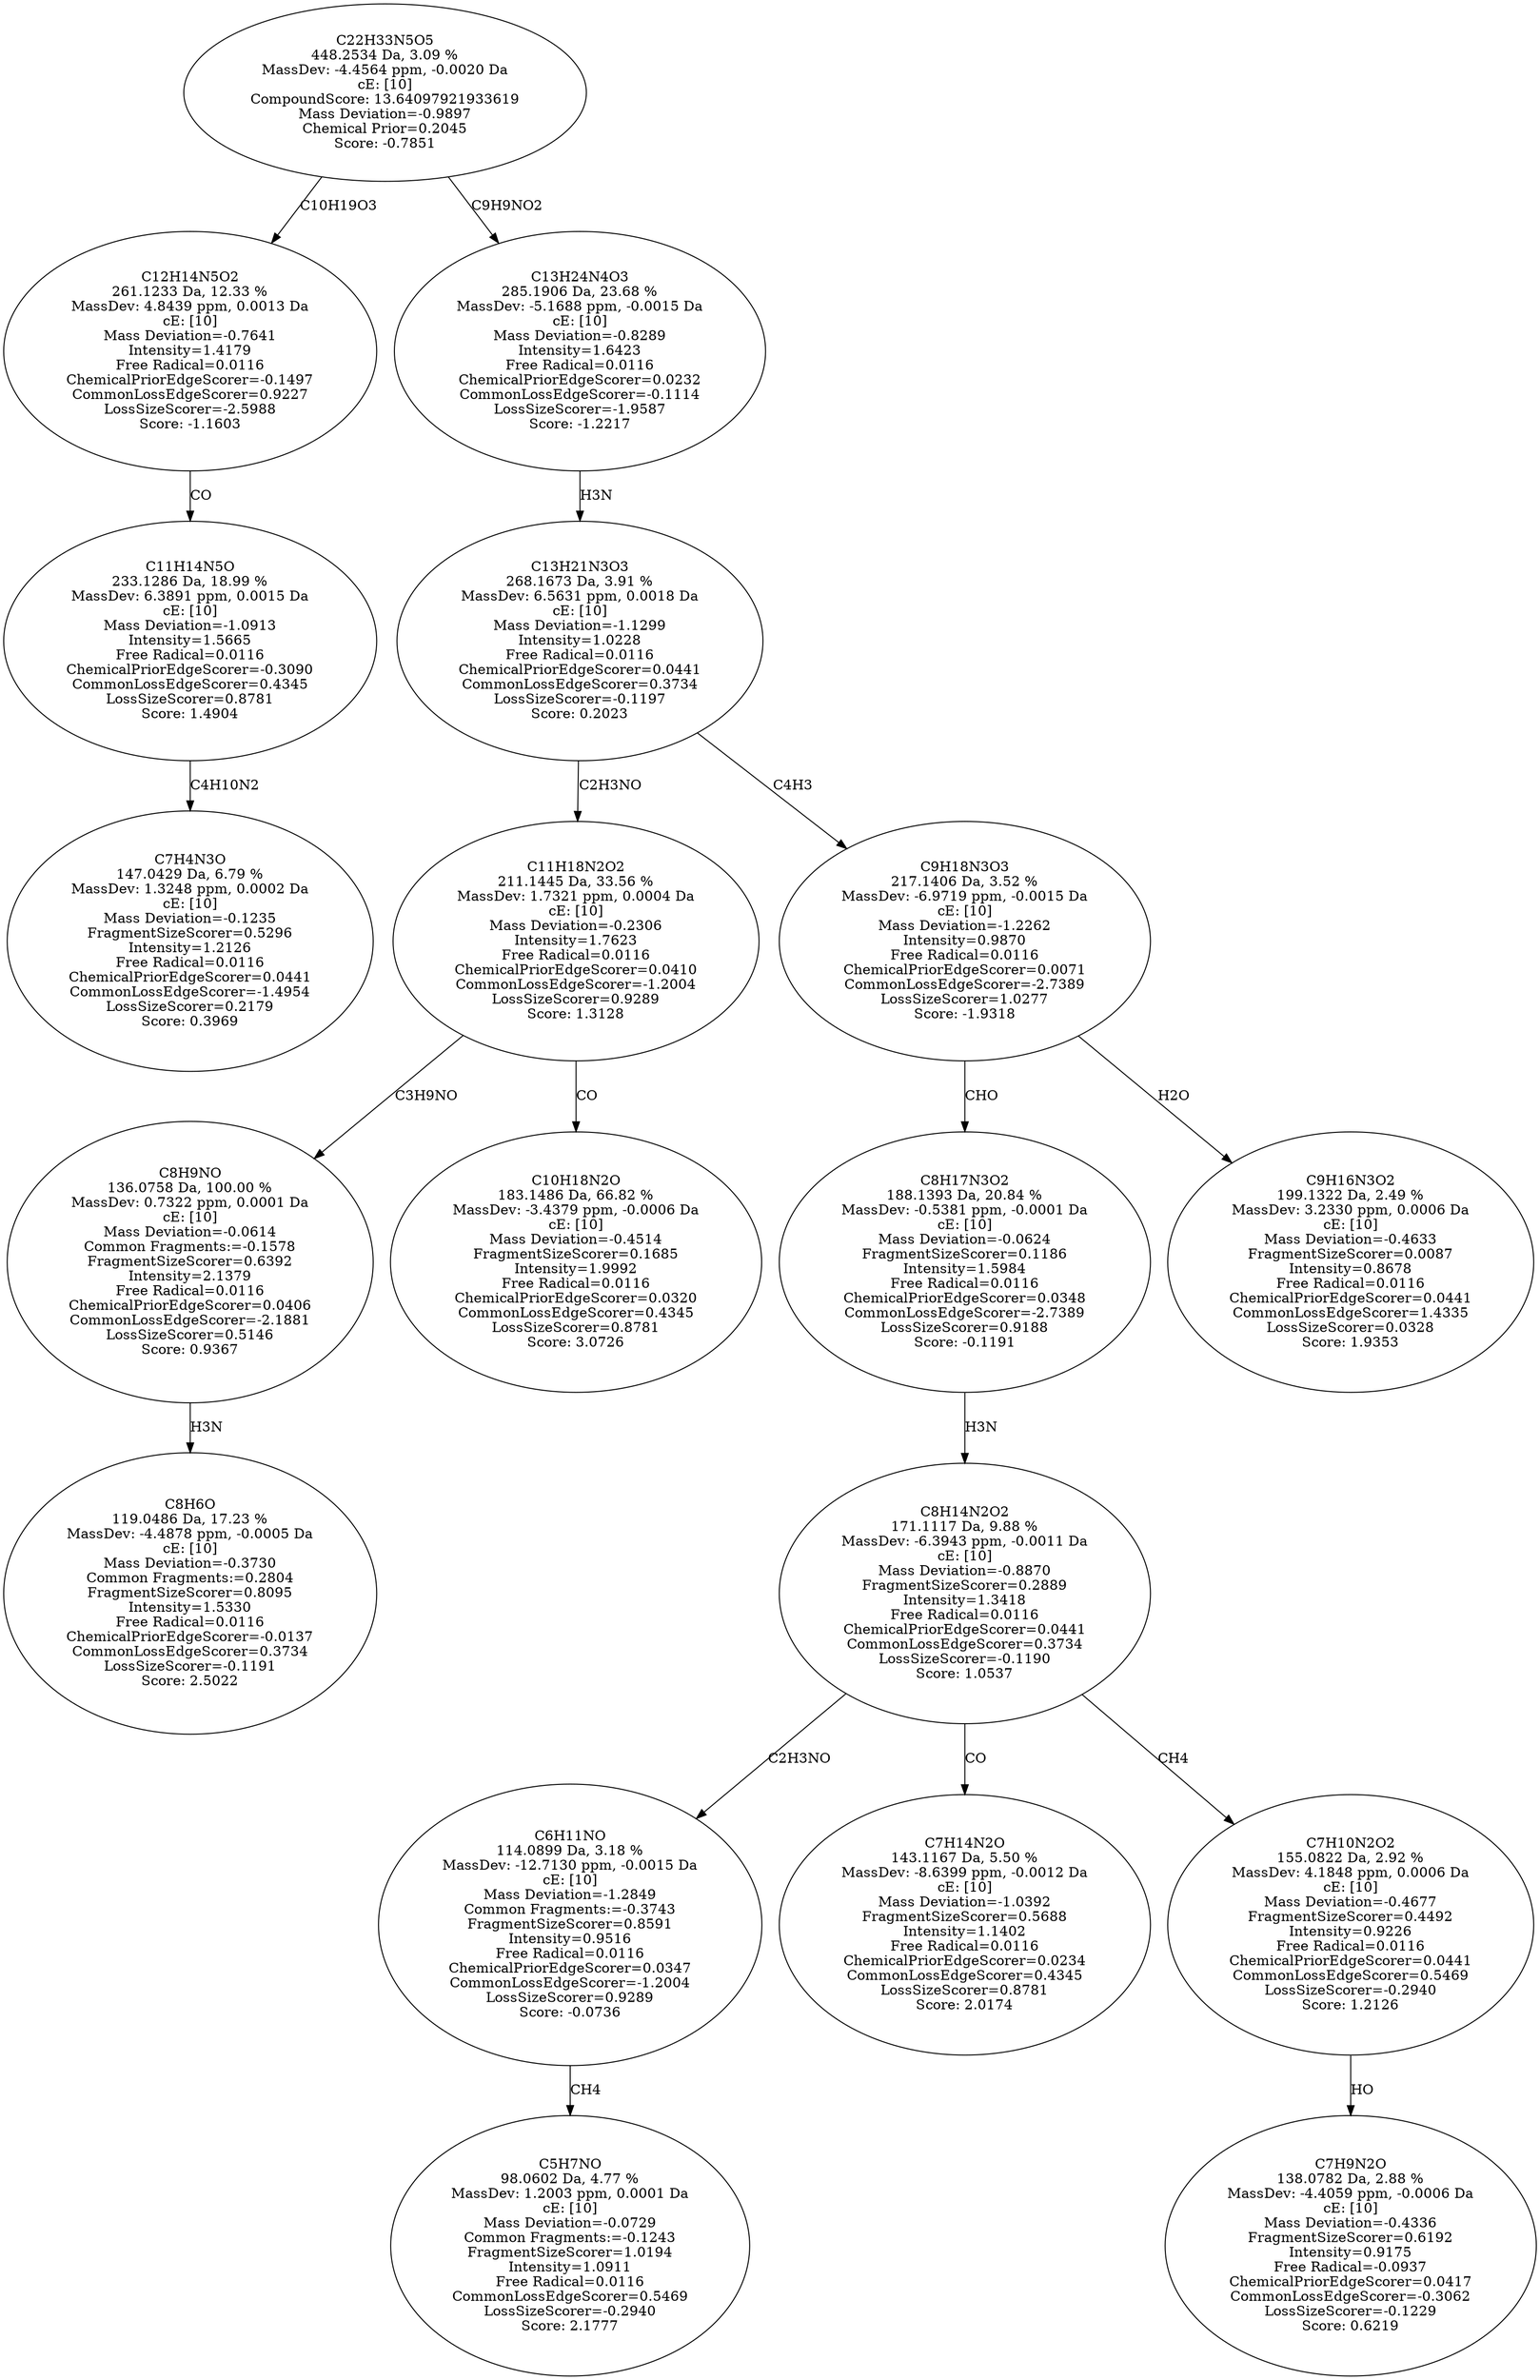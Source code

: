 strict digraph {
v1 [label="C7H4N3O\n147.0429 Da, 6.79 %\nMassDev: 1.3248 ppm, 0.0002 Da\ncE: [10]\nMass Deviation=-0.1235\nFragmentSizeScorer=0.5296\nIntensity=1.2126\nFree Radical=0.0116\nChemicalPriorEdgeScorer=0.0441\nCommonLossEdgeScorer=-1.4954\nLossSizeScorer=0.2179\nScore: 0.3969"];
v2 [label="C11H14N5O\n233.1286 Da, 18.99 %\nMassDev: 6.3891 ppm, 0.0015 Da\ncE: [10]\nMass Deviation=-1.0913\nIntensity=1.5665\nFree Radical=0.0116\nChemicalPriorEdgeScorer=-0.3090\nCommonLossEdgeScorer=0.4345\nLossSizeScorer=0.8781\nScore: 1.4904"];
v3 [label="C12H14N5O2\n261.1233 Da, 12.33 %\nMassDev: 4.8439 ppm, 0.0013 Da\ncE: [10]\nMass Deviation=-0.7641\nIntensity=1.4179\nFree Radical=0.0116\nChemicalPriorEdgeScorer=-0.1497\nCommonLossEdgeScorer=0.9227\nLossSizeScorer=-2.5988\nScore: -1.1603"];
v4 [label="C8H6O\n119.0486 Da, 17.23 %\nMassDev: -4.4878 ppm, -0.0005 Da\ncE: [10]\nMass Deviation=-0.3730\nCommon Fragments:=0.2804\nFragmentSizeScorer=0.8095\nIntensity=1.5330\nFree Radical=0.0116\nChemicalPriorEdgeScorer=-0.0137\nCommonLossEdgeScorer=0.3734\nLossSizeScorer=-0.1191\nScore: 2.5022"];
v5 [label="C8H9NO\n136.0758 Da, 100.00 %\nMassDev: 0.7322 ppm, 0.0001 Da\ncE: [10]\nMass Deviation=-0.0614\nCommon Fragments:=-0.1578\nFragmentSizeScorer=0.6392\nIntensity=2.1379\nFree Radical=0.0116\nChemicalPriorEdgeScorer=0.0406\nCommonLossEdgeScorer=-2.1881\nLossSizeScorer=0.5146\nScore: 0.9367"];
v6 [label="C10H18N2O\n183.1486 Da, 66.82 %\nMassDev: -3.4379 ppm, -0.0006 Da\ncE: [10]\nMass Deviation=-0.4514\nFragmentSizeScorer=0.1685\nIntensity=1.9992\nFree Radical=0.0116\nChemicalPriorEdgeScorer=0.0320\nCommonLossEdgeScorer=0.4345\nLossSizeScorer=0.8781\nScore: 3.0726"];
v7 [label="C11H18N2O2\n211.1445 Da, 33.56 %\nMassDev: 1.7321 ppm, 0.0004 Da\ncE: [10]\nMass Deviation=-0.2306\nIntensity=1.7623\nFree Radical=0.0116\nChemicalPriorEdgeScorer=0.0410\nCommonLossEdgeScorer=-1.2004\nLossSizeScorer=0.9289\nScore: 1.3128"];
v8 [label="C5H7NO\n98.0602 Da, 4.77 %\nMassDev: 1.2003 ppm, 0.0001 Da\ncE: [10]\nMass Deviation=-0.0729\nCommon Fragments:=-0.1243\nFragmentSizeScorer=1.0194\nIntensity=1.0911\nFree Radical=0.0116\nCommonLossEdgeScorer=0.5469\nLossSizeScorer=-0.2940\nScore: 2.1777"];
v9 [label="C6H11NO\n114.0899 Da, 3.18 %\nMassDev: -12.7130 ppm, -0.0015 Da\ncE: [10]\nMass Deviation=-1.2849\nCommon Fragments:=-0.3743\nFragmentSizeScorer=0.8591\nIntensity=0.9516\nFree Radical=0.0116\nChemicalPriorEdgeScorer=0.0347\nCommonLossEdgeScorer=-1.2004\nLossSizeScorer=0.9289\nScore: -0.0736"];
v10 [label="C7H14N2O\n143.1167 Da, 5.50 %\nMassDev: -8.6399 ppm, -0.0012 Da\ncE: [10]\nMass Deviation=-1.0392\nFragmentSizeScorer=0.5688\nIntensity=1.1402\nFree Radical=0.0116\nChemicalPriorEdgeScorer=0.0234\nCommonLossEdgeScorer=0.4345\nLossSizeScorer=0.8781\nScore: 2.0174"];
v11 [label="C7H9N2O\n138.0782 Da, 2.88 %\nMassDev: -4.4059 ppm, -0.0006 Da\ncE: [10]\nMass Deviation=-0.4336\nFragmentSizeScorer=0.6192\nIntensity=0.9175\nFree Radical=-0.0937\nChemicalPriorEdgeScorer=0.0417\nCommonLossEdgeScorer=-0.3062\nLossSizeScorer=-0.1229\nScore: 0.6219"];
v12 [label="C7H10N2O2\n155.0822 Da, 2.92 %\nMassDev: 4.1848 ppm, 0.0006 Da\ncE: [10]\nMass Deviation=-0.4677\nFragmentSizeScorer=0.4492\nIntensity=0.9226\nFree Radical=0.0116\nChemicalPriorEdgeScorer=0.0441\nCommonLossEdgeScorer=0.5469\nLossSizeScorer=-0.2940\nScore: 1.2126"];
v13 [label="C8H14N2O2\n171.1117 Da, 9.88 %\nMassDev: -6.3943 ppm, -0.0011 Da\ncE: [10]\nMass Deviation=-0.8870\nFragmentSizeScorer=0.2889\nIntensity=1.3418\nFree Radical=0.0116\nChemicalPriorEdgeScorer=0.0441\nCommonLossEdgeScorer=0.3734\nLossSizeScorer=-0.1190\nScore: 1.0537"];
v14 [label="C8H17N3O2\n188.1393 Da, 20.84 %\nMassDev: -0.5381 ppm, -0.0001 Da\ncE: [10]\nMass Deviation=-0.0624\nFragmentSizeScorer=0.1186\nIntensity=1.5984\nFree Radical=0.0116\nChemicalPriorEdgeScorer=0.0348\nCommonLossEdgeScorer=-2.7389\nLossSizeScorer=0.9188\nScore: -0.1191"];
v15 [label="C9H16N3O2\n199.1322 Da, 2.49 %\nMassDev: 3.2330 ppm, 0.0006 Da\ncE: [10]\nMass Deviation=-0.4633\nFragmentSizeScorer=0.0087\nIntensity=0.8678\nFree Radical=0.0116\nChemicalPriorEdgeScorer=0.0441\nCommonLossEdgeScorer=1.4335\nLossSizeScorer=0.0328\nScore: 1.9353"];
v16 [label="C9H18N3O3\n217.1406 Da, 3.52 %\nMassDev: -6.9719 ppm, -0.0015 Da\ncE: [10]\nMass Deviation=-1.2262\nIntensity=0.9870\nFree Radical=0.0116\nChemicalPriorEdgeScorer=0.0071\nCommonLossEdgeScorer=-2.7389\nLossSizeScorer=1.0277\nScore: -1.9318"];
v17 [label="C13H21N3O3\n268.1673 Da, 3.91 %\nMassDev: 6.5631 ppm, 0.0018 Da\ncE: [10]\nMass Deviation=-1.1299\nIntensity=1.0228\nFree Radical=0.0116\nChemicalPriorEdgeScorer=0.0441\nCommonLossEdgeScorer=0.3734\nLossSizeScorer=-0.1197\nScore: 0.2023"];
v18 [label="C13H24N4O3\n285.1906 Da, 23.68 %\nMassDev: -5.1688 ppm, -0.0015 Da\ncE: [10]\nMass Deviation=-0.8289\nIntensity=1.6423\nFree Radical=0.0116\nChemicalPriorEdgeScorer=0.0232\nCommonLossEdgeScorer=-0.1114\nLossSizeScorer=-1.9587\nScore: -1.2217"];
v19 [label="C22H33N5O5\n448.2534 Da, 3.09 %\nMassDev: -4.4564 ppm, -0.0020 Da\ncE: [10]\nCompoundScore: 13.64097921933619\nMass Deviation=-0.9897\nChemical Prior=0.2045\nScore: -0.7851"];
v2 -> v1 [label="C4H10N2"];
v3 -> v2 [label="CO"];
v19 -> v3 [label="C10H19O3"];
v5 -> v4 [label="H3N"];
v7 -> v5 [label="C3H9NO"];
v7 -> v6 [label="CO"];
v17 -> v7 [label="C2H3NO"];
v9 -> v8 [label="CH4"];
v13 -> v9 [label="C2H3NO"];
v13 -> v10 [label="CO"];
v12 -> v11 [label="HO"];
v13 -> v12 [label="CH4"];
v14 -> v13 [label="H3N"];
v16 -> v14 [label="CHO"];
v16 -> v15 [label="H2O"];
v17 -> v16 [label="C4H3"];
v18 -> v17 [label="H3N"];
v19 -> v18 [label="C9H9NO2"];
}
